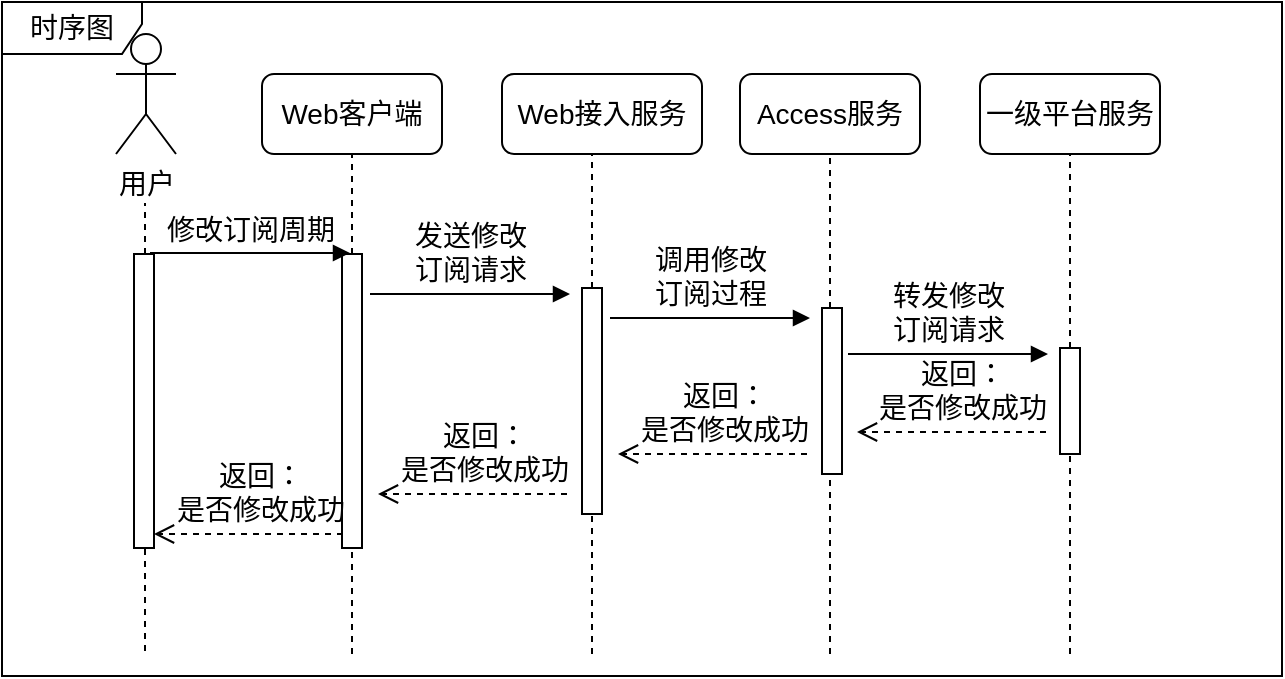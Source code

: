 <mxfile version="10.6.0" type="github"><diagram id="Nq_o8yzWOpiHp1co7Icl" name="第 1 页"><mxGraphModel dx="1007" dy="579" grid="1" gridSize="10" guides="1" tooltips="1" connect="1" arrows="1" fold="1" page="1" pageScale="1" pageWidth="850" pageHeight="1100" math="0" shadow="0"><root><mxCell id="0"/><mxCell id="1" parent="0"/><mxCell id="xPaLHOL1WlisoM8n0BUH-1" value="用户" style="shape=umlActor;verticalLabelPosition=bottom;labelBackgroundColor=#ffffff;verticalAlign=top;html=1;outlineConnect=0;fontSize=14;fontColor=#000000;" vertex="1" parent="1"><mxGeometry x="97" y="186" width="30" height="60" as="geometry"/></mxCell><mxCell id="xPaLHOL1WlisoM8n0BUH-2" value="Web客户端" style="rounded=1;whiteSpace=wrap;html=1;fontSize=14;fontColor=#000000;" vertex="1" parent="1"><mxGeometry x="170" y="206" width="90" height="40" as="geometry"/></mxCell><mxCell id="xPaLHOL1WlisoM8n0BUH-3" value="" style="endArrow=none;dashed=1;html=1;fontSize=14;fontColor=#000000;" edge="1" parent="1" source="xPaLHOL1WlisoM8n0BUH-13"><mxGeometry width="50" height="50" relative="1" as="geometry"><mxPoint x="215" y="496" as="sourcePoint"/><mxPoint x="215" y="246" as="targetPoint"/></mxGeometry></mxCell><mxCell id="xPaLHOL1WlisoM8n0BUH-4" value="" style="endArrow=none;dashed=1;html=1;fontSize=14;fontColor=#000000;" edge="1" parent="1" source="xPaLHOL1WlisoM8n0BUH-11"><mxGeometry width="50" height="50" relative="1" as="geometry"><mxPoint x="111.5" y="494.5" as="sourcePoint"/><mxPoint x="111.5" y="270.5" as="targetPoint"/></mxGeometry></mxCell><mxCell id="xPaLHOL1WlisoM8n0BUH-5" value="&lt;span&gt;Web接入服务&lt;/span&gt;" style="rounded=1;whiteSpace=wrap;html=1;fontSize=14;fontColor=#000000;" vertex="1" parent="1"><mxGeometry x="290" y="206" width="100" height="40" as="geometry"/></mxCell><mxCell id="xPaLHOL1WlisoM8n0BUH-6" value="" style="endArrow=none;dashed=1;html=1;fontSize=14;fontColor=#000000;" edge="1" parent="1" source="xPaLHOL1WlisoM8n0BUH-17"><mxGeometry width="50" height="50" relative="1" as="geometry"><mxPoint x="335" y="496" as="sourcePoint"/><mxPoint x="335" y="246" as="targetPoint"/></mxGeometry></mxCell><mxCell id="xPaLHOL1WlisoM8n0BUH-7" value="Access服务" style="rounded=1;whiteSpace=wrap;html=1;fontSize=14;fontColor=#000000;" vertex="1" parent="1"><mxGeometry x="409" y="206" width="90" height="40" as="geometry"/></mxCell><mxCell id="xPaLHOL1WlisoM8n0BUH-8" value="" style="endArrow=none;dashed=1;html=1;fontSize=14;fontColor=#000000;" edge="1" parent="1" source="xPaLHOL1WlisoM8n0BUH-20"><mxGeometry width="50" height="50" relative="1" as="geometry"><mxPoint x="454" y="496" as="sourcePoint"/><mxPoint x="454" y="246" as="targetPoint"/></mxGeometry></mxCell><mxCell id="xPaLHOL1WlisoM8n0BUH-9" value="一级平台服务" style="rounded=1;whiteSpace=wrap;html=1;fontSize=14;fontColor=#000000;" vertex="1" parent="1"><mxGeometry x="529" y="206" width="90" height="40" as="geometry"/></mxCell><mxCell id="xPaLHOL1WlisoM8n0BUH-10" value="" style="endArrow=none;dashed=1;html=1;fontSize=14;fontColor=#000000;" edge="1" parent="1" source="xPaLHOL1WlisoM8n0BUH-22"><mxGeometry width="50" height="50" relative="1" as="geometry"><mxPoint x="574" y="496" as="sourcePoint"/><mxPoint x="574" y="246" as="targetPoint"/></mxGeometry></mxCell><mxCell id="xPaLHOL1WlisoM8n0BUH-11" value="" style="html=1;points=[];perimeter=orthogonalPerimeter;rounded=0;shadow=0;comic=0;labelBackgroundColor=none;strokeColor=#000000;strokeWidth=1;fillColor=#FFFFFF;fontFamily=Verdana;fontSize=14;fontColor=#000000;align=center;" vertex="1" parent="1"><mxGeometry x="106" y="296" width="10" height="147" as="geometry"/></mxCell><mxCell id="xPaLHOL1WlisoM8n0BUH-12" value="" style="endArrow=none;dashed=1;html=1;fontSize=14;fontColor=#000000;" edge="1" parent="1" target="xPaLHOL1WlisoM8n0BUH-11"><mxGeometry width="50" height="50" relative="1" as="geometry"><mxPoint x="111.5" y="494.5" as="sourcePoint"/><mxPoint x="111.5" y="270.5" as="targetPoint"/></mxGeometry></mxCell><mxCell id="xPaLHOL1WlisoM8n0BUH-13" value="" style="html=1;points=[];perimeter=orthogonalPerimeter;rounded=0;shadow=0;comic=0;labelBackgroundColor=none;strokeColor=#000000;strokeWidth=1;fillColor=#FFFFFF;fontFamily=Verdana;fontSize=14;fontColor=#000000;align=center;" vertex="1" parent="1"><mxGeometry x="210" y="296" width="10" height="147" as="geometry"/></mxCell><mxCell id="xPaLHOL1WlisoM8n0BUH-14" value="" style="endArrow=none;dashed=1;html=1;fontSize=14;fontColor=#000000;" edge="1" parent="1" target="xPaLHOL1WlisoM8n0BUH-13"><mxGeometry width="50" height="50" relative="1" as="geometry"><mxPoint x="215" y="496" as="sourcePoint"/><mxPoint x="215" y="246" as="targetPoint"/></mxGeometry></mxCell><mxCell id="xPaLHOL1WlisoM8n0BUH-15" value="&lt;font style=&quot;font-size: 14px&quot;&gt;修改订阅周期&lt;/font&gt;" style="html=1;verticalAlign=bottom;endArrow=block;labelBackgroundColor=none;fontFamily=Verdana;fontSize=14;elbow=vertical;fontColor=#000000;" edge="1" parent="1"><mxGeometry relative="1" as="geometry"><mxPoint x="114" y="295.5" as="sourcePoint"/><mxPoint x="214" y="295.5" as="targetPoint"/></mxGeometry></mxCell><mxCell id="xPaLHOL1WlisoM8n0BUH-16" value="&lt;font style=&quot;font-size: 14px&quot;&gt;发送修改&lt;br&gt;订阅请求&lt;/font&gt;" style="html=1;verticalAlign=bottom;endArrow=block;labelBackgroundColor=none;fontFamily=Verdana;fontSize=14;elbow=vertical;fontColor=#000000;" edge="1" parent="1"><mxGeometry relative="1" as="geometry"><mxPoint x="224" y="316" as="sourcePoint"/><mxPoint x="324" y="316" as="targetPoint"/></mxGeometry></mxCell><mxCell id="xPaLHOL1WlisoM8n0BUH-17" value="" style="html=1;points=[];perimeter=orthogonalPerimeter;rounded=0;shadow=0;comic=0;labelBackgroundColor=none;strokeColor=#000000;strokeWidth=1;fillColor=#FFFFFF;fontFamily=Verdana;fontSize=14;fontColor=#000000;align=center;" vertex="1" parent="1"><mxGeometry x="330" y="313" width="10" height="113" as="geometry"/></mxCell><mxCell id="xPaLHOL1WlisoM8n0BUH-18" value="" style="endArrow=none;dashed=1;html=1;fontSize=14;fontColor=#000000;" edge="1" parent="1" target="xPaLHOL1WlisoM8n0BUH-17"><mxGeometry width="50" height="50" relative="1" as="geometry"><mxPoint x="335" y="496" as="sourcePoint"/><mxPoint x="335" y="246" as="targetPoint"/></mxGeometry></mxCell><mxCell id="xPaLHOL1WlisoM8n0BUH-19" value="&lt;font style=&quot;font-size: 14px&quot;&gt;调用修改&lt;br&gt;订阅过程&lt;/font&gt;" style="html=1;verticalAlign=bottom;endArrow=block;labelBackgroundColor=none;fontFamily=Verdana;fontSize=14;elbow=vertical;fontColor=#000000;" edge="1" parent="1"><mxGeometry relative="1" as="geometry"><mxPoint x="344" y="328" as="sourcePoint"/><mxPoint x="444" y="328" as="targetPoint"/></mxGeometry></mxCell><mxCell id="xPaLHOL1WlisoM8n0BUH-20" value="" style="html=1;points=[];perimeter=orthogonalPerimeter;rounded=0;shadow=0;comic=0;labelBackgroundColor=none;strokeColor=#000000;strokeWidth=1;fillColor=#FFFFFF;fontFamily=Verdana;fontSize=14;fontColor=#000000;align=center;" vertex="1" parent="1"><mxGeometry x="450" y="323" width="10" height="83" as="geometry"/></mxCell><mxCell id="xPaLHOL1WlisoM8n0BUH-21" value="" style="endArrow=none;dashed=1;html=1;fontSize=14;fontColor=#000000;" edge="1" parent="1" target="xPaLHOL1WlisoM8n0BUH-20"><mxGeometry width="50" height="50" relative="1" as="geometry"><mxPoint x="454" y="496" as="sourcePoint"/><mxPoint x="454" y="246" as="targetPoint"/></mxGeometry></mxCell><mxCell id="xPaLHOL1WlisoM8n0BUH-22" value="" style="html=1;points=[];perimeter=orthogonalPerimeter;rounded=0;shadow=0;comic=0;labelBackgroundColor=none;strokeColor=#000000;strokeWidth=1;fillColor=#FFFFFF;fontFamily=Verdana;fontSize=14;fontColor=#000000;align=center;" vertex="1" parent="1"><mxGeometry x="569" y="343" width="10" height="53" as="geometry"/></mxCell><mxCell id="xPaLHOL1WlisoM8n0BUH-23" value="" style="endArrow=none;dashed=1;html=1;fontSize=14;fontColor=#000000;" edge="1" parent="1" target="xPaLHOL1WlisoM8n0BUH-22"><mxGeometry width="50" height="50" relative="1" as="geometry"><mxPoint x="574" y="496" as="sourcePoint"/><mxPoint x="574" y="246" as="targetPoint"/></mxGeometry></mxCell><mxCell id="xPaLHOL1WlisoM8n0BUH-24" value="&lt;font style=&quot;font-size: 14px&quot;&gt;转发修改&lt;br&gt;订阅请求&lt;/font&gt;" style="html=1;verticalAlign=bottom;endArrow=block;labelBackgroundColor=none;fontFamily=Verdana;fontSize=14;elbow=vertical;fontColor=#000000;" edge="1" parent="1"><mxGeometry relative="1" as="geometry"><mxPoint x="463" y="346" as="sourcePoint"/><mxPoint x="563" y="346" as="targetPoint"/></mxGeometry></mxCell><mxCell id="xPaLHOL1WlisoM8n0BUH-25" value="返回：&lt;br&gt;是否修改成功" style="html=1;verticalAlign=bottom;endArrow=open;dashed=1;endSize=8;labelBackgroundColor=none;fontFamily=Verdana;fontSize=14;fontColor=#000000;" edge="1" parent="1"><mxGeometry x="-0.111" relative="1" as="geometry"><mxPoint x="467.5" y="385" as="targetPoint"/><mxPoint x="562" y="385" as="sourcePoint"/><mxPoint as="offset"/></mxGeometry></mxCell><mxCell id="xPaLHOL1WlisoM8n0BUH-26" value="返回：&lt;br&gt;是否修改成功" style="html=1;verticalAlign=bottom;endArrow=open;dashed=1;endSize=8;labelBackgroundColor=none;fontFamily=Verdana;fontSize=14;fontColor=#000000;" edge="1" parent="1"><mxGeometry x="-0.111" relative="1" as="geometry"><mxPoint x="348" y="396" as="targetPoint"/><mxPoint x="442.5" y="396" as="sourcePoint"/><mxPoint as="offset"/></mxGeometry></mxCell><mxCell id="xPaLHOL1WlisoM8n0BUH-27" value="返回：&lt;br&gt;是否修改成功" style="html=1;verticalAlign=bottom;endArrow=open;dashed=1;endSize=8;labelBackgroundColor=none;fontFamily=Verdana;fontSize=14;fontColor=#000000;" edge="1" parent="1"><mxGeometry x="-0.111" relative="1" as="geometry"><mxPoint x="228" y="416" as="targetPoint"/><mxPoint x="322.5" y="416" as="sourcePoint"/><mxPoint as="offset"/></mxGeometry></mxCell><mxCell id="xPaLHOL1WlisoM8n0BUH-28" value="返回：&lt;br&gt;是否修改成功" style="html=1;verticalAlign=bottom;endArrow=open;dashed=1;endSize=8;labelBackgroundColor=none;fontFamily=Verdana;fontSize=14;fontColor=#000000;" edge="1" parent="1"><mxGeometry x="-0.111" relative="1" as="geometry"><mxPoint x="116" y="436" as="targetPoint"/><mxPoint x="210.5" y="436" as="sourcePoint"/><mxPoint as="offset"/></mxGeometry></mxCell><mxCell id="xPaLHOL1WlisoM8n0BUH-29" value="&lt;font style=&quot;font-size: 14px&quot;&gt;时序图&lt;/font&gt;" style="shape=umlFrame;whiteSpace=wrap;html=1;width=70;height=26;" vertex="1" parent="1"><mxGeometry x="40" y="170" width="640" height="337" as="geometry"/></mxCell></root></mxGraphModel></diagram></mxfile>